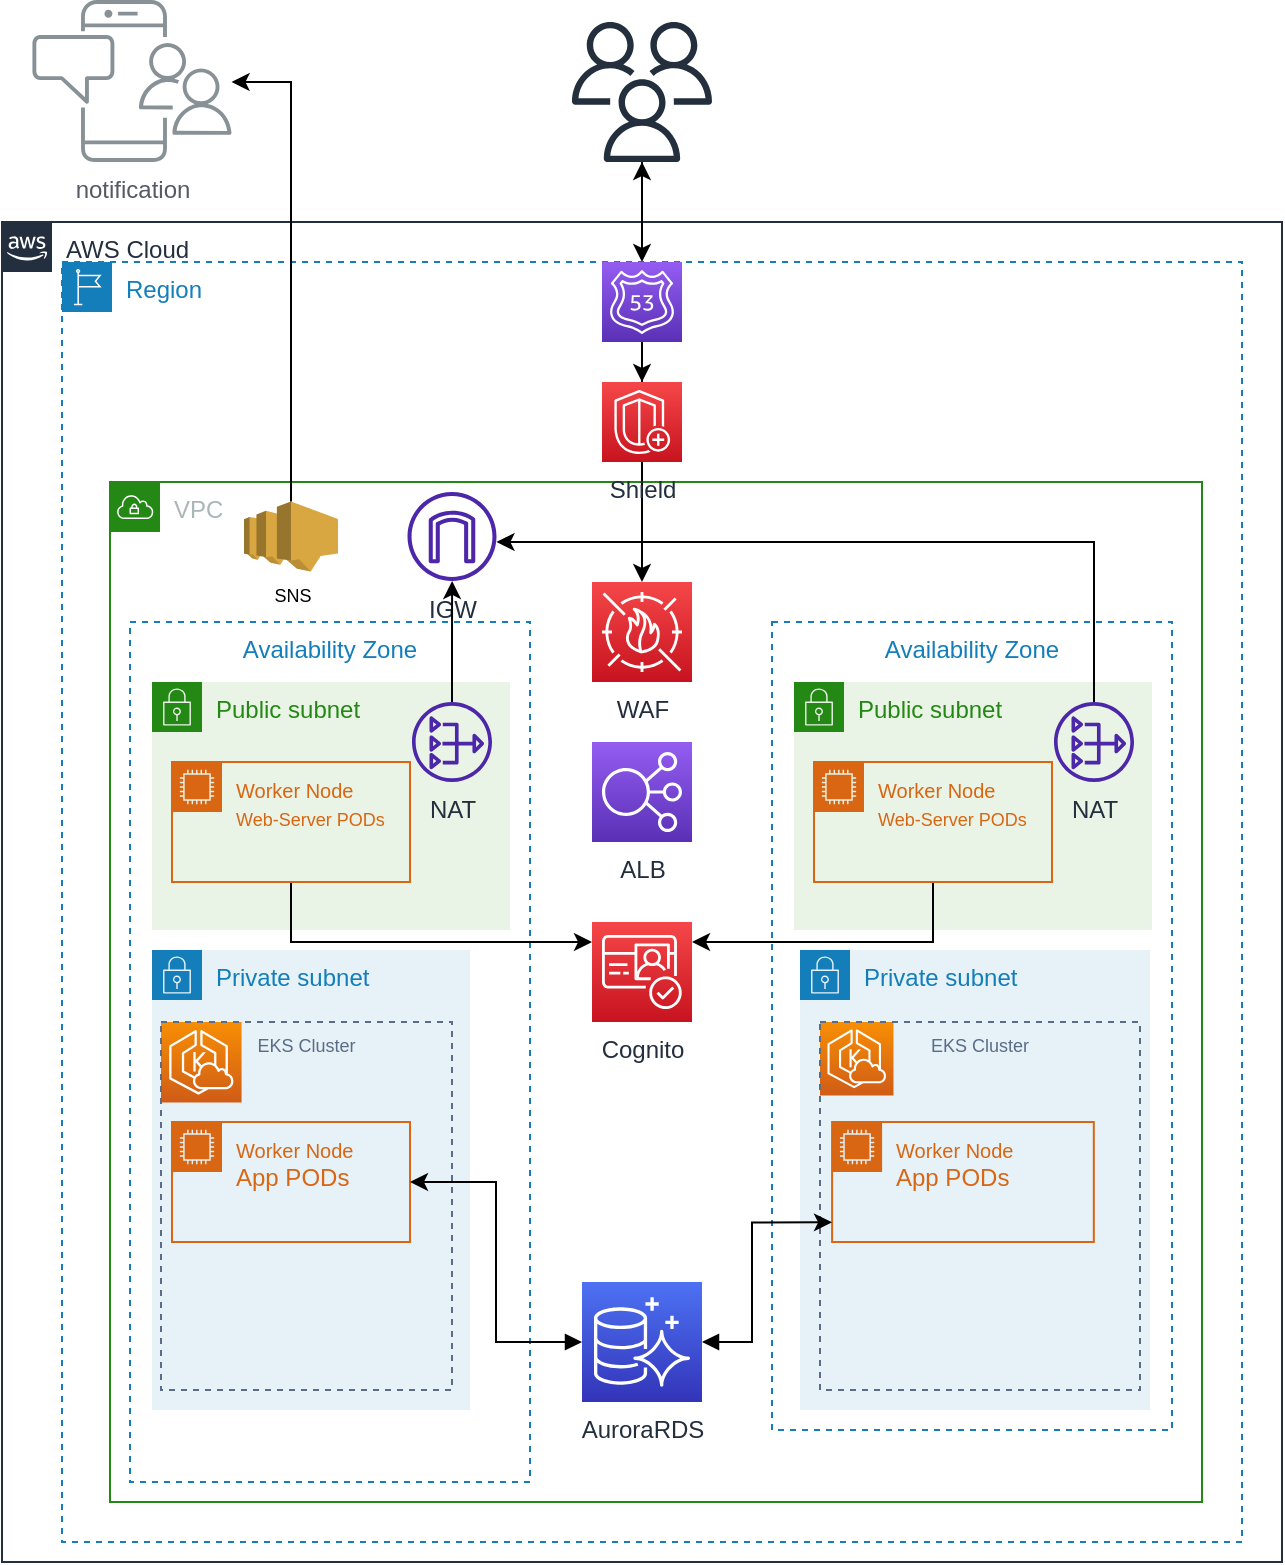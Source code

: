 <mxfile version="20.7.4" type="github">
  <diagram id="dqbPoY4tXgYottKjxtJa" name="Page-1">
    <mxGraphModel dx="819" dy="458" grid="1" gridSize="10" guides="1" tooltips="1" connect="1" arrows="1" fold="1" page="1" pageScale="1" pageWidth="850" pageHeight="1100" math="0" shadow="0">
      <root>
        <mxCell id="0" />
        <mxCell id="1" parent="0" />
        <mxCell id="jS2enx0RO5ZcbMTMXtOT-6" value="" style="edgeStyle=orthogonalEdgeStyle;rounded=0;orthogonalLoop=1;jettySize=auto;html=1;" edge="1" parent="1" source="tw3v8FDjGSMDrPSG7PHw-2" target="tw3v8FDjGSMDrPSG7PHw-5">
          <mxGeometry relative="1" as="geometry" />
        </mxCell>
        <mxCell id="tw3v8FDjGSMDrPSG7PHw-2" value="AWS Cloud" style="points=[[0,0],[0.25,0],[0.5,0],[0.75,0],[1,0],[1,0.25],[1,0.5],[1,0.75],[1,1],[0.75,1],[0.5,1],[0.25,1],[0,1],[0,0.75],[0,0.5],[0,0.25]];outlineConnect=0;gradientColor=none;html=1;whiteSpace=wrap;fontSize=12;fontStyle=0;container=1;pointerEvents=0;collapsible=0;recursiveResize=0;shape=mxgraph.aws4.group;grIcon=mxgraph.aws4.group_aws_cloud_alt;strokeColor=#232F3E;fillColor=none;verticalAlign=top;align=left;spacingLeft=30;fontColor=#232F3E;dashed=0;" parent="1" vertex="1">
          <mxGeometry x="105" y="130" width="640" height="670" as="geometry" />
        </mxCell>
        <mxCell id="tw3v8FDjGSMDrPSG7PHw-3" value="Region" style="points=[[0,0],[0.25,0],[0.5,0],[0.75,0],[1,0],[1,0.25],[1,0.5],[1,0.75],[1,1],[0.75,1],[0.5,1],[0.25,1],[0,1],[0,0.75],[0,0.5],[0,0.25]];outlineConnect=0;gradientColor=none;html=1;whiteSpace=wrap;fontSize=12;fontStyle=0;container=1;pointerEvents=0;collapsible=0;recursiveResize=0;shape=mxgraph.aws4.group;grIcon=mxgraph.aws4.group_region;strokeColor=#147EBA;fillColor=none;verticalAlign=top;align=left;spacingLeft=30;fontColor=#147EBA;dashed=1;" parent="tw3v8FDjGSMDrPSG7PHw-2" vertex="1">
          <mxGeometry x="30" y="20" width="590" height="640" as="geometry" />
        </mxCell>
        <mxCell id="tw3v8FDjGSMDrPSG7PHw-4" value="VPC" style="points=[[0,0],[0.25,0],[0.5,0],[0.75,0],[1,0],[1,0.25],[1,0.5],[1,0.75],[1,1],[0.75,1],[0.5,1],[0.25,1],[0,1],[0,0.75],[0,0.5],[0,0.25]];outlineConnect=0;gradientColor=none;html=1;whiteSpace=wrap;fontSize=12;fontStyle=0;container=1;pointerEvents=0;collapsible=0;recursiveResize=0;shape=mxgraph.aws4.group;grIcon=mxgraph.aws4.group_vpc;strokeColor=#248814;fillColor=none;verticalAlign=top;align=left;spacingLeft=30;fontColor=#AAB7B8;dashed=0;" parent="tw3v8FDjGSMDrPSG7PHw-3" vertex="1">
          <mxGeometry x="24" y="110" width="546" height="510" as="geometry" />
        </mxCell>
        <mxCell id="tw3v8FDjGSMDrPSG7PHw-31" value="Private subnet" style="points=[[0,0],[0.25,0],[0.5,0],[0.75,0],[1,0],[1,0.25],[1,0.5],[1,0.75],[1,1],[0.75,1],[0.5,1],[0.25,1],[0,1],[0,0.75],[0,0.5],[0,0.25]];outlineConnect=0;gradientColor=none;html=1;whiteSpace=wrap;fontSize=12;fontStyle=0;container=1;pointerEvents=0;collapsible=0;recursiveResize=0;shape=mxgraph.aws4.group;grIcon=mxgraph.aws4.group_security_group;grStroke=0;strokeColor=#147EBA;fillColor=#E6F2F8;verticalAlign=top;align=left;spacingLeft=30;fontColor=#147EBA;dashed=0;" parent="tw3v8FDjGSMDrPSG7PHw-4" vertex="1">
          <mxGeometry x="345" y="234" width="175" height="230" as="geometry" />
        </mxCell>
        <mxCell id="tw3v8FDjGSMDrPSG7PHw-32" value="" style="group" parent="tw3v8FDjGSMDrPSG7PHw-31" vertex="1" connectable="0">
          <mxGeometry x="10" y="36" width="160" height="184" as="geometry" />
        </mxCell>
        <mxCell id="tw3v8FDjGSMDrPSG7PHw-33" value="" style="sketch=0;points=[[0,0,0],[0.25,0,0],[0.5,0,0],[0.75,0,0],[1,0,0],[0,1,0],[0.25,1,0],[0.5,1,0],[0.75,1,0],[1,1,0],[0,0.25,0],[0,0.5,0],[0,0.75,0],[1,0.25,0],[1,0.5,0],[1,0.75,0]];outlineConnect=0;fontColor=#232F3E;gradientColor=#F78E04;gradientDirection=north;fillColor=#D05C17;strokeColor=#ffffff;dashed=0;verticalLabelPosition=bottom;verticalAlign=top;align=center;html=1;fontSize=12;fontStyle=0;aspect=fixed;shape=mxgraph.aws4.resourceIcon;resIcon=mxgraph.aws4.eks_cloud;" parent="tw3v8FDjGSMDrPSG7PHw-32" vertex="1">
          <mxGeometry width="36.741" height="36.741" as="geometry" />
        </mxCell>
        <mxCell id="tw3v8FDjGSMDrPSG7PHw-34" value="EKS Cluster" style="fillColor=none;strokeColor=#5A6C86;dashed=1;verticalAlign=top;fontStyle=0;fontColor=#5A6C86;fontSize=9;" parent="tw3v8FDjGSMDrPSG7PHw-32" vertex="1">
          <mxGeometry width="160" height="184" as="geometry" />
        </mxCell>
        <mxCell id="tw3v8FDjGSMDrPSG7PHw-35" value="&lt;font style=&quot;&quot;&gt;&lt;font size=&quot;1&quot;&gt;Worker Node&lt;/font&gt;&lt;br&gt;App PODs&lt;br&gt;&lt;/font&gt;" style="points=[[0,0],[0.25,0],[0.5,0],[0.75,0],[1,0],[1,0.25],[1,0.5],[1,0.75],[1,1],[0.75,1],[0.5,1],[0.25,1],[0,1],[0,0.75],[0,0.5],[0,0.25]];outlineConnect=0;gradientColor=none;html=1;whiteSpace=wrap;fontSize=12;fontStyle=0;container=1;pointerEvents=0;collapsible=0;recursiveResize=0;shape=mxgraph.aws4.group;grIcon=mxgraph.aws4.group_ec2_instance_contents;strokeColor=#D86613;fillColor=none;verticalAlign=top;align=left;spacingLeft=30;fontColor=#D86613;dashed=0;" parent="tw3v8FDjGSMDrPSG7PHw-32" vertex="1">
          <mxGeometry x="6.048" y="50" width="130.859" height="60" as="geometry" />
        </mxCell>
        <mxCell id="tw3v8FDjGSMDrPSG7PHw-29" value="Availability Zone" style="fillColor=none;strokeColor=#147EBA;dashed=1;verticalAlign=top;fontStyle=0;fontColor=#147EBA;" parent="tw3v8FDjGSMDrPSG7PHw-4" vertex="1">
          <mxGeometry x="331" y="70" width="200" height="404" as="geometry" />
        </mxCell>
        <mxCell id="tw3v8FDjGSMDrPSG7PHw-9" value="Availability Zone" style="fillColor=none;strokeColor=#147EBA;dashed=1;verticalAlign=top;fontStyle=0;fontColor=#147EBA;" parent="tw3v8FDjGSMDrPSG7PHw-4" vertex="1">
          <mxGeometry x="10" y="70" width="200" height="430" as="geometry" />
        </mxCell>
        <mxCell id="tw3v8FDjGSMDrPSG7PHw-10" value="Public subnet" style="points=[[0,0],[0.25,0],[0.5,0],[0.75,0],[1,0],[1,0.25],[1,0.5],[1,0.75],[1,1],[0.75,1],[0.5,1],[0.25,1],[0,1],[0,0.75],[0,0.5],[0,0.25]];outlineConnect=0;gradientColor=none;html=1;whiteSpace=wrap;fontSize=12;fontStyle=0;container=1;pointerEvents=0;collapsible=0;recursiveResize=0;shape=mxgraph.aws4.group;grIcon=mxgraph.aws4.group_security_group;grStroke=0;strokeColor=#248814;fillColor=#E9F3E6;verticalAlign=top;align=left;spacingLeft=30;fontColor=#248814;dashed=0;" parent="tw3v8FDjGSMDrPSG7PHw-4" vertex="1">
          <mxGeometry x="21" y="100" width="179" height="124" as="geometry" />
        </mxCell>
        <mxCell id="tw3v8FDjGSMDrPSG7PHw-11" value="Private subnet" style="points=[[0,0],[0.25,0],[0.5,0],[0.75,0],[1,0],[1,0.25],[1,0.5],[1,0.75],[1,1],[0.75,1],[0.5,1],[0.25,1],[0,1],[0,0.75],[0,0.5],[0,0.25]];outlineConnect=0;gradientColor=none;html=1;whiteSpace=wrap;fontSize=12;fontStyle=0;container=1;pointerEvents=0;collapsible=0;recursiveResize=0;shape=mxgraph.aws4.group;grIcon=mxgraph.aws4.group_security_group;grStroke=0;strokeColor=#147EBA;fillColor=#E6F2F8;verticalAlign=top;align=left;spacingLeft=30;fontColor=#147EBA;dashed=0;" parent="tw3v8FDjGSMDrPSG7PHw-4" vertex="1">
          <mxGeometry x="21" y="234" width="159" height="230" as="geometry" />
        </mxCell>
        <mxCell id="tw3v8FDjGSMDrPSG7PHw-24" value="" style="group" parent="tw3v8FDjGSMDrPSG7PHw-11" vertex="1" connectable="0">
          <mxGeometry x="4.5" y="36" width="145.5" height="184" as="geometry" />
        </mxCell>
        <mxCell id="tw3v8FDjGSMDrPSG7PHw-14" value="" style="sketch=0;points=[[0,0,0],[0.25,0,0],[0.5,0,0],[0.75,0,0],[1,0,0],[0,1,0],[0.25,1,0],[0.5,1,0],[0.75,1,0],[1,1,0],[0,0.25,0],[0,0.5,0],[0,0.75,0],[1,0.25,0],[1,0.5,0],[1,0.75,0]];outlineConnect=0;fontColor=#232F3E;gradientColor=#F78E04;gradientDirection=north;fillColor=#D05C17;strokeColor=#ffffff;dashed=0;verticalLabelPosition=bottom;verticalAlign=top;align=center;html=1;fontSize=12;fontStyle=0;aspect=fixed;shape=mxgraph.aws4.resourceIcon;resIcon=mxgraph.aws4.eks_cloud;" parent="tw3v8FDjGSMDrPSG7PHw-24" vertex="1">
          <mxGeometry width="40.292" height="40.292" as="geometry" />
        </mxCell>
        <mxCell id="tw3v8FDjGSMDrPSG7PHw-22" value="EKS Cluster" style="fillColor=none;strokeColor=#5A6C86;dashed=1;verticalAlign=top;fontStyle=0;fontColor=#5A6C86;fontSize=9;" parent="tw3v8FDjGSMDrPSG7PHw-24" vertex="1">
          <mxGeometry width="145.5" height="184" as="geometry" />
        </mxCell>
        <mxCell id="tw3v8FDjGSMDrPSG7PHw-28" value="&lt;font style=&quot;&quot;&gt;&lt;font size=&quot;1&quot;&gt;Worker Node&lt;/font&gt;&lt;br&gt;App PODs&lt;br&gt;&lt;/font&gt;" style="points=[[0,0],[0.25,0],[0.5,0],[0.75,0],[1,0],[1,0.25],[1,0.5],[1,0.75],[1,1],[0.75,1],[0.5,1],[0.25,1],[0,1],[0,0.75],[0,0.5],[0,0.25]];outlineConnect=0;gradientColor=none;html=1;whiteSpace=wrap;fontSize=12;fontStyle=0;container=1;pointerEvents=0;collapsible=0;recursiveResize=0;shape=mxgraph.aws4.group;grIcon=mxgraph.aws4.group_ec2_instance_contents;strokeColor=#D86613;fillColor=none;verticalAlign=top;align=left;spacingLeft=30;fontColor=#D86613;dashed=0;" parent="tw3v8FDjGSMDrPSG7PHw-24" vertex="1">
          <mxGeometry x="5.5" y="50" width="119" height="60" as="geometry" />
        </mxCell>
        <mxCell id="tw3v8FDjGSMDrPSG7PHw-12" value="IGW" style="sketch=0;outlineConnect=0;fontColor=#232F3E;gradientColor=none;fillColor=#4D27AA;strokeColor=none;dashed=0;verticalLabelPosition=bottom;verticalAlign=top;align=center;html=1;fontSize=12;fontStyle=0;aspect=fixed;pointerEvents=1;shape=mxgraph.aws4.internet_gateway;" parent="tw3v8FDjGSMDrPSG7PHw-4" vertex="1">
          <mxGeometry x="148.75" y="5" width="44.5" height="44.5" as="geometry" />
        </mxCell>
        <mxCell id="tw3v8FDjGSMDrPSG7PHw-18" style="edgeStyle=orthogonalEdgeStyle;rounded=0;orthogonalLoop=1;jettySize=auto;html=1;" parent="tw3v8FDjGSMDrPSG7PHw-4" source="tw3v8FDjGSMDrPSG7PHw-13" target="tw3v8FDjGSMDrPSG7PHw-12" edge="1">
          <mxGeometry relative="1" as="geometry" />
        </mxCell>
        <mxCell id="tw3v8FDjGSMDrPSG7PHw-15" value="WAF" style="sketch=0;points=[[0,0,0],[0.25,0,0],[0.5,0,0],[0.75,0,0],[1,0,0],[0,1,0],[0.25,1,0],[0.5,1,0],[0.75,1,0],[1,1,0],[0,0.25,0],[0,0.5,0],[0,0.75,0],[1,0.25,0],[1,0.5,0],[1,0.75,0]];outlineConnect=0;fontColor=#232F3E;gradientColor=#F54749;gradientDirection=north;fillColor=#C7131F;strokeColor=#ffffff;dashed=0;verticalLabelPosition=bottom;verticalAlign=top;align=center;html=1;fontSize=12;fontStyle=0;aspect=fixed;shape=mxgraph.aws4.resourceIcon;resIcon=mxgraph.aws4.waf;" parent="tw3v8FDjGSMDrPSG7PHw-4" vertex="1">
          <mxGeometry x="241" y="50" width="50" height="50" as="geometry" />
        </mxCell>
        <mxCell id="jS2enx0RO5ZcbMTMXtOT-2" style="edgeStyle=orthogonalEdgeStyle;rounded=0;orthogonalLoop=1;jettySize=auto;html=1;exitX=0.5;exitY=1;exitDx=0;exitDy=0;" edge="1" parent="tw3v8FDjGSMDrPSG7PHw-4" source="tw3v8FDjGSMDrPSG7PHw-20" target="tw3v8FDjGSMDrPSG7PHw-51">
          <mxGeometry relative="1" as="geometry">
            <Array as="points">
              <mxPoint x="91" y="230" />
            </Array>
          </mxGeometry>
        </mxCell>
        <mxCell id="tw3v8FDjGSMDrPSG7PHw-20" value="&lt;font style=&quot;&quot;&gt;&lt;font size=&quot;1&quot;&gt;Worker Node&lt;/font&gt;&lt;br&gt;&lt;font style=&quot;font-size: 9px;&quot;&gt;Web-Server PODs&lt;/font&gt;&lt;/font&gt;" style="points=[[0,0],[0.25,0],[0.5,0],[0.75,0],[1,0],[1,0.25],[1,0.5],[1,0.75],[1,1],[0.75,1],[0.5,1],[0.25,1],[0,1],[0,0.75],[0,0.5],[0,0.25]];outlineConnect=0;gradientColor=none;html=1;whiteSpace=wrap;fontSize=12;fontStyle=0;container=1;pointerEvents=0;collapsible=0;recursiveResize=0;shape=mxgraph.aws4.group;grIcon=mxgraph.aws4.group_ec2_instance_contents;strokeColor=#D86613;fillColor=none;verticalAlign=top;align=left;spacingLeft=30;fontColor=#D86613;dashed=0;" parent="tw3v8FDjGSMDrPSG7PHw-4" vertex="1">
          <mxGeometry x="31" y="140" width="119" height="60" as="geometry" />
        </mxCell>
        <mxCell id="tw3v8FDjGSMDrPSG7PHw-46" style="edgeStyle=orthogonalEdgeStyle;rounded=0;orthogonalLoop=1;jettySize=auto;html=1;entryX=1;entryY=0.5;entryDx=0;entryDy=0;fontSize=9;startArrow=block;startFill=1;" parent="tw3v8FDjGSMDrPSG7PHw-4" source="tw3v8FDjGSMDrPSG7PHw-21" target="tw3v8FDjGSMDrPSG7PHw-28" edge="1">
          <mxGeometry relative="1" as="geometry" />
        </mxCell>
        <mxCell id="tw3v8FDjGSMDrPSG7PHw-47" style="edgeStyle=orthogonalEdgeStyle;rounded=0;orthogonalLoop=1;jettySize=auto;html=1;entryX=0.15;entryY=0.743;entryDx=0;entryDy=0;entryPerimeter=0;fontSize=9;startArrow=block;startFill=1;" parent="tw3v8FDjGSMDrPSG7PHw-4" source="tw3v8FDjGSMDrPSG7PHw-21" target="tw3v8FDjGSMDrPSG7PHw-29" edge="1">
          <mxGeometry relative="1" as="geometry">
            <Array as="points">
              <mxPoint x="321" y="430" />
              <mxPoint x="321" y="370" />
            </Array>
          </mxGeometry>
        </mxCell>
        <mxCell id="tw3v8FDjGSMDrPSG7PHw-21" value="AuroraRDS" style="sketch=0;points=[[0,0,0],[0.25,0,0],[0.5,0,0],[0.75,0,0],[1,0,0],[0,1,0],[0.25,1,0],[0.5,1,0],[0.75,1,0],[1,1,0],[0,0.25,0],[0,0.5,0],[0,0.75,0],[1,0.25,0],[1,0.5,0],[1,0.75,0]];outlineConnect=0;fontColor=#232F3E;gradientColor=#4D72F3;gradientDirection=north;fillColor=#3334B9;strokeColor=#ffffff;dashed=0;verticalLabelPosition=bottom;verticalAlign=top;align=center;html=1;fontSize=12;fontStyle=0;aspect=fixed;shape=mxgraph.aws4.resourceIcon;resIcon=mxgraph.aws4.aurora;" parent="tw3v8FDjGSMDrPSG7PHw-4" vertex="1">
          <mxGeometry x="236" y="400" width="60" height="60" as="geometry" />
        </mxCell>
        <mxCell id="tw3v8FDjGSMDrPSG7PHw-13" value="NAT" style="sketch=0;outlineConnect=0;fontColor=#232F3E;gradientColor=none;fillColor=#4D27AA;strokeColor=none;dashed=0;verticalLabelPosition=bottom;verticalAlign=top;align=center;html=1;fontSize=12;fontStyle=0;aspect=fixed;pointerEvents=1;shape=mxgraph.aws4.nat_gateway;" parent="tw3v8FDjGSMDrPSG7PHw-4" vertex="1">
          <mxGeometry x="151" y="110" width="40" height="40" as="geometry" />
        </mxCell>
        <mxCell id="tw3v8FDjGSMDrPSG7PHw-30" value="Public subnet" style="points=[[0,0],[0.25,0],[0.5,0],[0.75,0],[1,0],[1,0.25],[1,0.5],[1,0.75],[1,1],[0.75,1],[0.5,1],[0.25,1],[0,1],[0,0.75],[0,0.5],[0,0.25]];outlineConnect=0;gradientColor=none;html=1;whiteSpace=wrap;fontSize=12;fontStyle=0;container=1;pointerEvents=0;collapsible=0;recursiveResize=0;shape=mxgraph.aws4.group;grIcon=mxgraph.aws4.group_security_group;grStroke=0;strokeColor=#248814;fillColor=#E9F3E6;verticalAlign=top;align=left;spacingLeft=30;fontColor=#248814;dashed=0;" parent="tw3v8FDjGSMDrPSG7PHw-4" vertex="1">
          <mxGeometry x="342" y="100" width="179" height="124" as="geometry" />
        </mxCell>
        <mxCell id="jS2enx0RO5ZcbMTMXtOT-3" style="edgeStyle=orthogonalEdgeStyle;rounded=0;orthogonalLoop=1;jettySize=auto;html=1;exitX=0.5;exitY=1;exitDx=0;exitDy=0;" edge="1" parent="tw3v8FDjGSMDrPSG7PHw-4" source="tw3v8FDjGSMDrPSG7PHw-36" target="tw3v8FDjGSMDrPSG7PHw-51">
          <mxGeometry relative="1" as="geometry">
            <Array as="points">
              <mxPoint x="411" y="230" />
            </Array>
          </mxGeometry>
        </mxCell>
        <mxCell id="tw3v8FDjGSMDrPSG7PHw-36" value="&lt;font style=&quot;&quot;&gt;&lt;font size=&quot;1&quot;&gt;Worker Node&lt;/font&gt;&lt;br&gt;&lt;font style=&quot;font-size: 9px;&quot;&gt;Web-Server PODs&lt;/font&gt;&lt;/font&gt;" style="points=[[0,0],[0.25,0],[0.5,0],[0.75,0],[1,0],[1,0.25],[1,0.5],[1,0.75],[1,1],[0.75,1],[0.5,1],[0.25,1],[0,1],[0,0.75],[0,0.5],[0,0.25]];outlineConnect=0;gradientColor=none;html=1;whiteSpace=wrap;fontSize=12;fontStyle=0;container=1;pointerEvents=0;collapsible=0;recursiveResize=0;shape=mxgraph.aws4.group;grIcon=mxgraph.aws4.group_ec2_instance_contents;strokeColor=#D86613;fillColor=none;verticalAlign=top;align=left;spacingLeft=30;fontColor=#D86613;dashed=0;" parent="tw3v8FDjGSMDrPSG7PHw-4" vertex="1">
          <mxGeometry x="352" y="140" width="119" height="60" as="geometry" />
        </mxCell>
        <mxCell id="tw3v8FDjGSMDrPSG7PHw-38" style="edgeStyle=orthogonalEdgeStyle;rounded=0;orthogonalLoop=1;jettySize=auto;html=1;fontSize=9;" parent="tw3v8FDjGSMDrPSG7PHw-4" source="tw3v8FDjGSMDrPSG7PHw-37" target="tw3v8FDjGSMDrPSG7PHw-12" edge="1">
          <mxGeometry relative="1" as="geometry">
            <Array as="points">
              <mxPoint x="492" y="30" />
            </Array>
          </mxGeometry>
        </mxCell>
        <mxCell id="tw3v8FDjGSMDrPSG7PHw-37" value="NAT" style="sketch=0;outlineConnect=0;fontColor=#232F3E;gradientColor=none;fillColor=#4D27AA;strokeColor=none;dashed=0;verticalLabelPosition=bottom;verticalAlign=top;align=center;html=1;fontSize=12;fontStyle=0;aspect=fixed;pointerEvents=1;shape=mxgraph.aws4.nat_gateway;" parent="tw3v8FDjGSMDrPSG7PHw-4" vertex="1">
          <mxGeometry x="472" y="110" width="40" height="40" as="geometry" />
        </mxCell>
        <mxCell id="tw3v8FDjGSMDrPSG7PHw-52" value="ALB" style="sketch=0;points=[[0,0,0],[0.25,0,0],[0.5,0,0],[0.75,0,0],[1,0,0],[0,1,0],[0.25,1,0],[0.5,1,0],[0.75,1,0],[1,1,0],[0,0.25,0],[0,0.5,0],[0,0.75,0],[1,0.25,0],[1,0.5,0],[1,0.75,0]];outlineConnect=0;fontColor=#232F3E;gradientColor=#945DF2;gradientDirection=north;fillColor=#5A30B5;strokeColor=#ffffff;dashed=0;verticalLabelPosition=bottom;verticalAlign=top;align=center;html=1;fontSize=12;fontStyle=0;aspect=fixed;shape=mxgraph.aws4.resourceIcon;resIcon=mxgraph.aws4.elastic_load_balancing;" parent="tw3v8FDjGSMDrPSG7PHw-4" vertex="1">
          <mxGeometry x="241" y="130" width="50" height="50" as="geometry" />
        </mxCell>
        <mxCell id="tw3v8FDjGSMDrPSG7PHw-51" value="Cognito" style="sketch=0;points=[[0,0,0],[0.25,0,0],[0.5,0,0],[0.75,0,0],[1,0,0],[0,1,0],[0.25,1,0],[0.5,1,0],[0.75,1,0],[1,1,0],[0,0.25,0],[0,0.5,0],[0,0.75,0],[1,0.25,0],[1,0.5,0],[1,0.75,0]];outlineConnect=0;fontColor=#232F3E;gradientColor=#F54749;gradientDirection=north;fillColor=#C7131F;strokeColor=#ffffff;dashed=0;verticalLabelPosition=bottom;verticalAlign=top;align=center;html=1;fontSize=12;fontStyle=0;aspect=fixed;shape=mxgraph.aws4.resourceIcon;resIcon=mxgraph.aws4.cognito;" parent="tw3v8FDjGSMDrPSG7PHw-4" vertex="1">
          <mxGeometry x="241" y="220" width="50" height="50" as="geometry" />
        </mxCell>
        <mxCell id="tw3v8FDjGSMDrPSG7PHw-45" value="SNS" style="outlineConnect=0;dashed=0;verticalLabelPosition=bottom;verticalAlign=top;align=center;html=1;shape=mxgraph.aws3.sns;fillColor=#D9A741;gradientColor=none;fontSize=9;" parent="tw3v8FDjGSMDrPSG7PHw-4" vertex="1">
          <mxGeometry x="67" y="9.75" width="47" height="35" as="geometry" />
        </mxCell>
        <mxCell id="tw3v8FDjGSMDrPSG7PHw-53" style="edgeStyle=orthogonalEdgeStyle;rounded=0;orthogonalLoop=1;jettySize=auto;html=1;entryX=0.5;entryY=0;entryDx=0;entryDy=0;entryPerimeter=0;fontSize=9;startArrow=none;startFill=0;" parent="tw3v8FDjGSMDrPSG7PHw-3" source="tw3v8FDjGSMDrPSG7PHw-16" target="tw3v8FDjGSMDrPSG7PHw-15" edge="1">
          <mxGeometry relative="1" as="geometry" />
        </mxCell>
        <mxCell id="jS2enx0RO5ZcbMTMXtOT-4" style="edgeStyle=orthogonalEdgeStyle;rounded=0;orthogonalLoop=1;jettySize=auto;html=1;exitX=0.5;exitY=1;exitDx=0;exitDy=0;exitPerimeter=0;entryX=0.5;entryY=0;entryDx=0;entryDy=0;entryPerimeter=0;" edge="1" parent="tw3v8FDjGSMDrPSG7PHw-3" source="tw3v8FDjGSMDrPSG7PHw-1" target="tw3v8FDjGSMDrPSG7PHw-16">
          <mxGeometry relative="1" as="geometry" />
        </mxCell>
        <mxCell id="tw3v8FDjGSMDrPSG7PHw-1" value="" style="sketch=0;points=[[0,0,0],[0.25,0,0],[0.5,0,0],[0.75,0,0],[1,0,0],[0,1,0],[0.25,1,0],[0.5,1,0],[0.75,1,0],[1,1,0],[0,0.25,0],[0,0.5,0],[0,0.75,0],[1,0.25,0],[1,0.5,0],[1,0.75,0]];outlineConnect=0;fontColor=#232F3E;gradientColor=#945DF2;gradientDirection=north;fillColor=#5A30B5;strokeColor=#ffffff;dashed=0;verticalLabelPosition=bottom;verticalAlign=top;align=center;html=1;fontSize=12;fontStyle=0;aspect=fixed;shape=mxgraph.aws4.resourceIcon;resIcon=mxgraph.aws4.route_53;" parent="tw3v8FDjGSMDrPSG7PHw-3" vertex="1">
          <mxGeometry x="270" width="40" height="40" as="geometry" />
        </mxCell>
        <mxCell id="tw3v8FDjGSMDrPSG7PHw-16" value="Shield" style="sketch=0;points=[[0,0,0],[0.25,0,0],[0.5,0,0],[0.75,0,0],[1,0,0],[0,1,0],[0.25,1,0],[0.5,1,0],[0.75,1,0],[1,1,0],[0,0.25,0],[0,0.5,0],[0,0.75,0],[1,0.25,0],[1,0.5,0],[1,0.75,0]];outlineConnect=0;fontColor=#232F3E;gradientColor=#F54749;gradientDirection=north;fillColor=#C7131F;strokeColor=#ffffff;dashed=0;verticalLabelPosition=bottom;verticalAlign=top;align=center;html=1;fontSize=12;fontStyle=0;aspect=fixed;shape=mxgraph.aws4.resourceIcon;resIcon=mxgraph.aws4.shield;" parent="tw3v8FDjGSMDrPSG7PHw-3" vertex="1">
          <mxGeometry x="270" y="60" width="40" height="40" as="geometry" />
        </mxCell>
        <mxCell id="jS2enx0RO5ZcbMTMXtOT-7" value="" style="edgeStyle=orthogonalEdgeStyle;rounded=0;orthogonalLoop=1;jettySize=auto;html=1;entryX=0.5;entryY=0;entryDx=0;entryDy=0;entryPerimeter=0;fontSize=9;startArrow=none;startFill=0;endArrow=none;" edge="1" parent="tw3v8FDjGSMDrPSG7PHw-3" source="tw3v8FDjGSMDrPSG7PHw-1" target="tw3v8FDjGSMDrPSG7PHw-16">
          <mxGeometry relative="1" as="geometry">
            <mxPoint x="425" y="190" as="sourcePoint" />
            <mxPoint x="425" y="310" as="targetPoint" />
          </mxGeometry>
        </mxCell>
        <mxCell id="tw3v8FDjGSMDrPSG7PHw-7" style="edgeStyle=orthogonalEdgeStyle;rounded=0;orthogonalLoop=1;jettySize=auto;html=1;" parent="1" source="tw3v8FDjGSMDrPSG7PHw-5" target="tw3v8FDjGSMDrPSG7PHw-1" edge="1">
          <mxGeometry relative="1" as="geometry" />
        </mxCell>
        <mxCell id="tw3v8FDjGSMDrPSG7PHw-5" value="" style="sketch=0;outlineConnect=0;fontColor=#232F3E;gradientColor=none;fillColor=#232F3D;strokeColor=none;dashed=0;verticalLabelPosition=bottom;verticalAlign=top;align=center;html=1;fontSize=12;fontStyle=0;aspect=fixed;pointerEvents=1;shape=mxgraph.aws4.users;" parent="1" vertex="1">
          <mxGeometry x="390" y="30" width="70" height="70" as="geometry" />
        </mxCell>
        <mxCell id="tw3v8FDjGSMDrPSG7PHw-8" value="notification" style="sketch=0;outlineConnect=0;gradientColor=none;fontColor=#545B64;strokeColor=none;fillColor=#879196;dashed=0;verticalLabelPosition=bottom;verticalAlign=top;align=center;html=1;fontSize=12;fontStyle=0;aspect=fixed;shape=mxgraph.aws4.illustration_notification;pointerEvents=1" parent="1" vertex="1">
          <mxGeometry x="120" y="19" width="100" height="81" as="geometry" />
        </mxCell>
        <mxCell id="tw3v8FDjGSMDrPSG7PHw-50" style="edgeStyle=orthogonalEdgeStyle;rounded=0;orthogonalLoop=1;jettySize=auto;html=1;fontSize=9;startArrow=none;startFill=0;" parent="1" source="tw3v8FDjGSMDrPSG7PHw-45" target="tw3v8FDjGSMDrPSG7PHw-8" edge="1">
          <mxGeometry relative="1" as="geometry">
            <Array as="points">
              <mxPoint x="250" y="60" />
            </Array>
          </mxGeometry>
        </mxCell>
      </root>
    </mxGraphModel>
  </diagram>
</mxfile>
